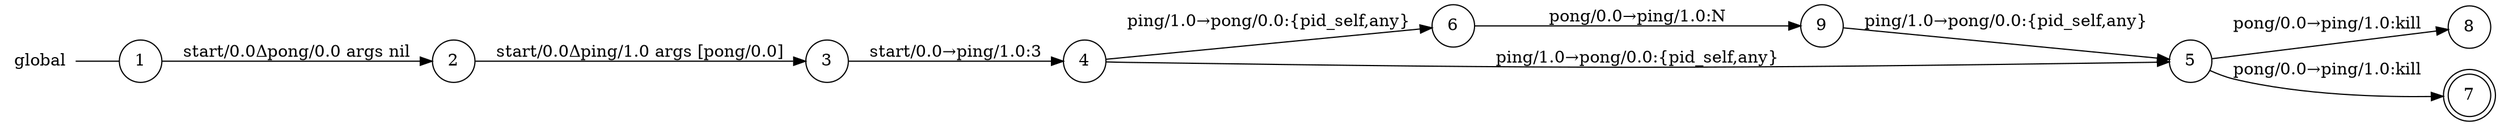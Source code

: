 digraph global {
	rankdir="LR";
	n_0 [label="global", shape="plaintext"];
	n_1 [id="9", shape=circle, label="9"];
	n_2 [id="8", shape=circle, label="8"];
	n_3 [id="1", shape=circle, label="1"];
	n_0 -> n_3 [arrowhead=none];
	n_4 [id="7", shape=doublecircle, label="7"];
	n_5 [id="4", shape=circle, label="4"];
	n_6 [id="6", shape=circle, label="6"];
	n_7 [id="3", shape=circle, label="3"];
	n_8 [id="2", shape=circle, label="2"];
	n_9 [id="5", shape=circle, label="5"];

	n_7 -> n_5 [id="[$e|2]", label="start/0.0→ping/1.0:3"];
	n_5 -> n_9 [id="[$e|3]", label="ping/1.0→pong/0.0:{pid_self,any}"];
	n_9 -> n_2 [id="[$e|6]", label="pong/0.0→ping/1.0:kill"];
	n_8 -> n_7 [id="[$e|1]", label="start/0.0Δping/1.0 args [pong/0.0]"];
	n_1 -> n_9 [id="[$e|8]", label="ping/1.0→pong/0.0:{pid_self,any}"];
	n_3 -> n_8 [id="[$e|0]", label="start/0.0Δpong/0.0 args nil"];
	n_6 -> n_1 [id="[$e|7]", label="pong/0.0→ping/1.0:N"];
	n_5 -> n_6 [id="[$e|4]", label="ping/1.0→pong/0.0:{pid_self,any}"];
	n_9 -> n_4 [id="[$e|5]", label="pong/0.0→ping/1.0:kill"];
}
